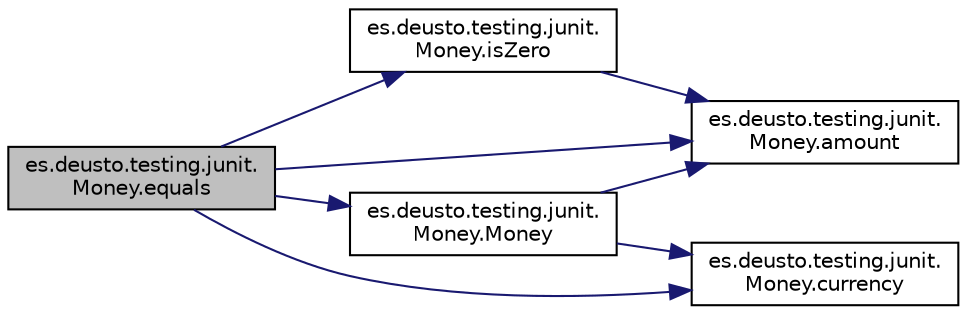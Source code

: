 digraph "es.deusto.testing.junit.Money.equals"
{
  edge [fontname="Helvetica",fontsize="10",labelfontname="Helvetica",labelfontsize="10"];
  node [fontname="Helvetica",fontsize="10",shape=record];
  rankdir="LR";
  Node43 [label="es.deusto.testing.junit.\lMoney.equals",height=0.2,width=0.4,color="black", fillcolor="grey75", style="filled", fontcolor="black"];
  Node43 -> Node44 [color="midnightblue",fontsize="10",style="solid"];
  Node44 [label="es.deusto.testing.junit.\lMoney.isZero",height=0.2,width=0.4,color="black", fillcolor="white", style="filled",URL="$classes_1_1deusto_1_1testing_1_1junit_1_1_money.html#a797658a03260b535e9a36ebbcc3b19c9"];
  Node44 -> Node45 [color="midnightblue",fontsize="10",style="solid"];
  Node45 [label="es.deusto.testing.junit.\lMoney.amount",height=0.2,width=0.4,color="black", fillcolor="white", style="filled",URL="$classes_1_1deusto_1_1testing_1_1junit_1_1_money.html#a9bef5d9027f270e8ce0303e4f929bbd5"];
  Node43 -> Node46 [color="midnightblue",fontsize="10",style="solid"];
  Node46 [label="es.deusto.testing.junit.\lMoney.Money",height=0.2,width=0.4,color="black", fillcolor="white", style="filled",URL="$classes_1_1deusto_1_1testing_1_1junit_1_1_money.html#a6f1749eb364c59ed038f79cf8965e3bc"];
  Node46 -> Node45 [color="midnightblue",fontsize="10",style="solid"];
  Node46 -> Node47 [color="midnightblue",fontsize="10",style="solid"];
  Node47 [label="es.deusto.testing.junit.\lMoney.currency",height=0.2,width=0.4,color="black", fillcolor="white", style="filled",URL="$classes_1_1deusto_1_1testing_1_1junit_1_1_money.html#aefa4aaf62bb653eae25851d98ae02dcb"];
  Node43 -> Node47 [color="midnightblue",fontsize="10",style="solid"];
  Node43 -> Node45 [color="midnightblue",fontsize="10",style="solid"];
}
